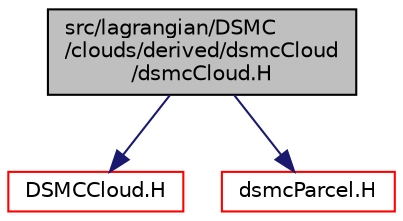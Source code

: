 digraph "src/lagrangian/DSMC/clouds/derived/dsmcCloud/dsmcCloud.H"
{
  bgcolor="transparent";
  edge [fontname="Helvetica",fontsize="10",labelfontname="Helvetica",labelfontsize="10"];
  node [fontname="Helvetica",fontsize="10",shape=record];
  Node1 [label="src/lagrangian/DSMC\l/clouds/derived/dsmcCloud\l/dsmcCloud.H",height=0.2,width=0.4,color="black", fillcolor="grey75", style="filled", fontcolor="black"];
  Node1 -> Node2 [color="midnightblue",fontsize="10",style="solid",fontname="Helvetica"];
  Node2 [label="DSMCCloud.H",height=0.2,width=0.4,color="red",URL="$a06567.html"];
  Node1 -> Node3 [color="midnightblue",fontsize="10",style="solid",fontname="Helvetica"];
  Node3 [label="dsmcParcel.H",height=0.2,width=0.4,color="red",URL="$a06571.html"];
}
